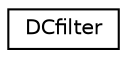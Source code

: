 digraph "Graphical Class Hierarchy"
{
  edge [fontname="Helvetica",fontsize="10",labelfontname="Helvetica",labelfontsize="10"];
  node [fontname="Helvetica",fontsize="10",shape=record];
  rankdir="LR";
  Node1 [label="DCfilter",height=0.2,width=0.4,color="black", fillcolor="white", style="filled",URL="$class_d_cfilter.html",tooltip="A DC-blocking filter useful for highlighting changes in control signals. "];
}
